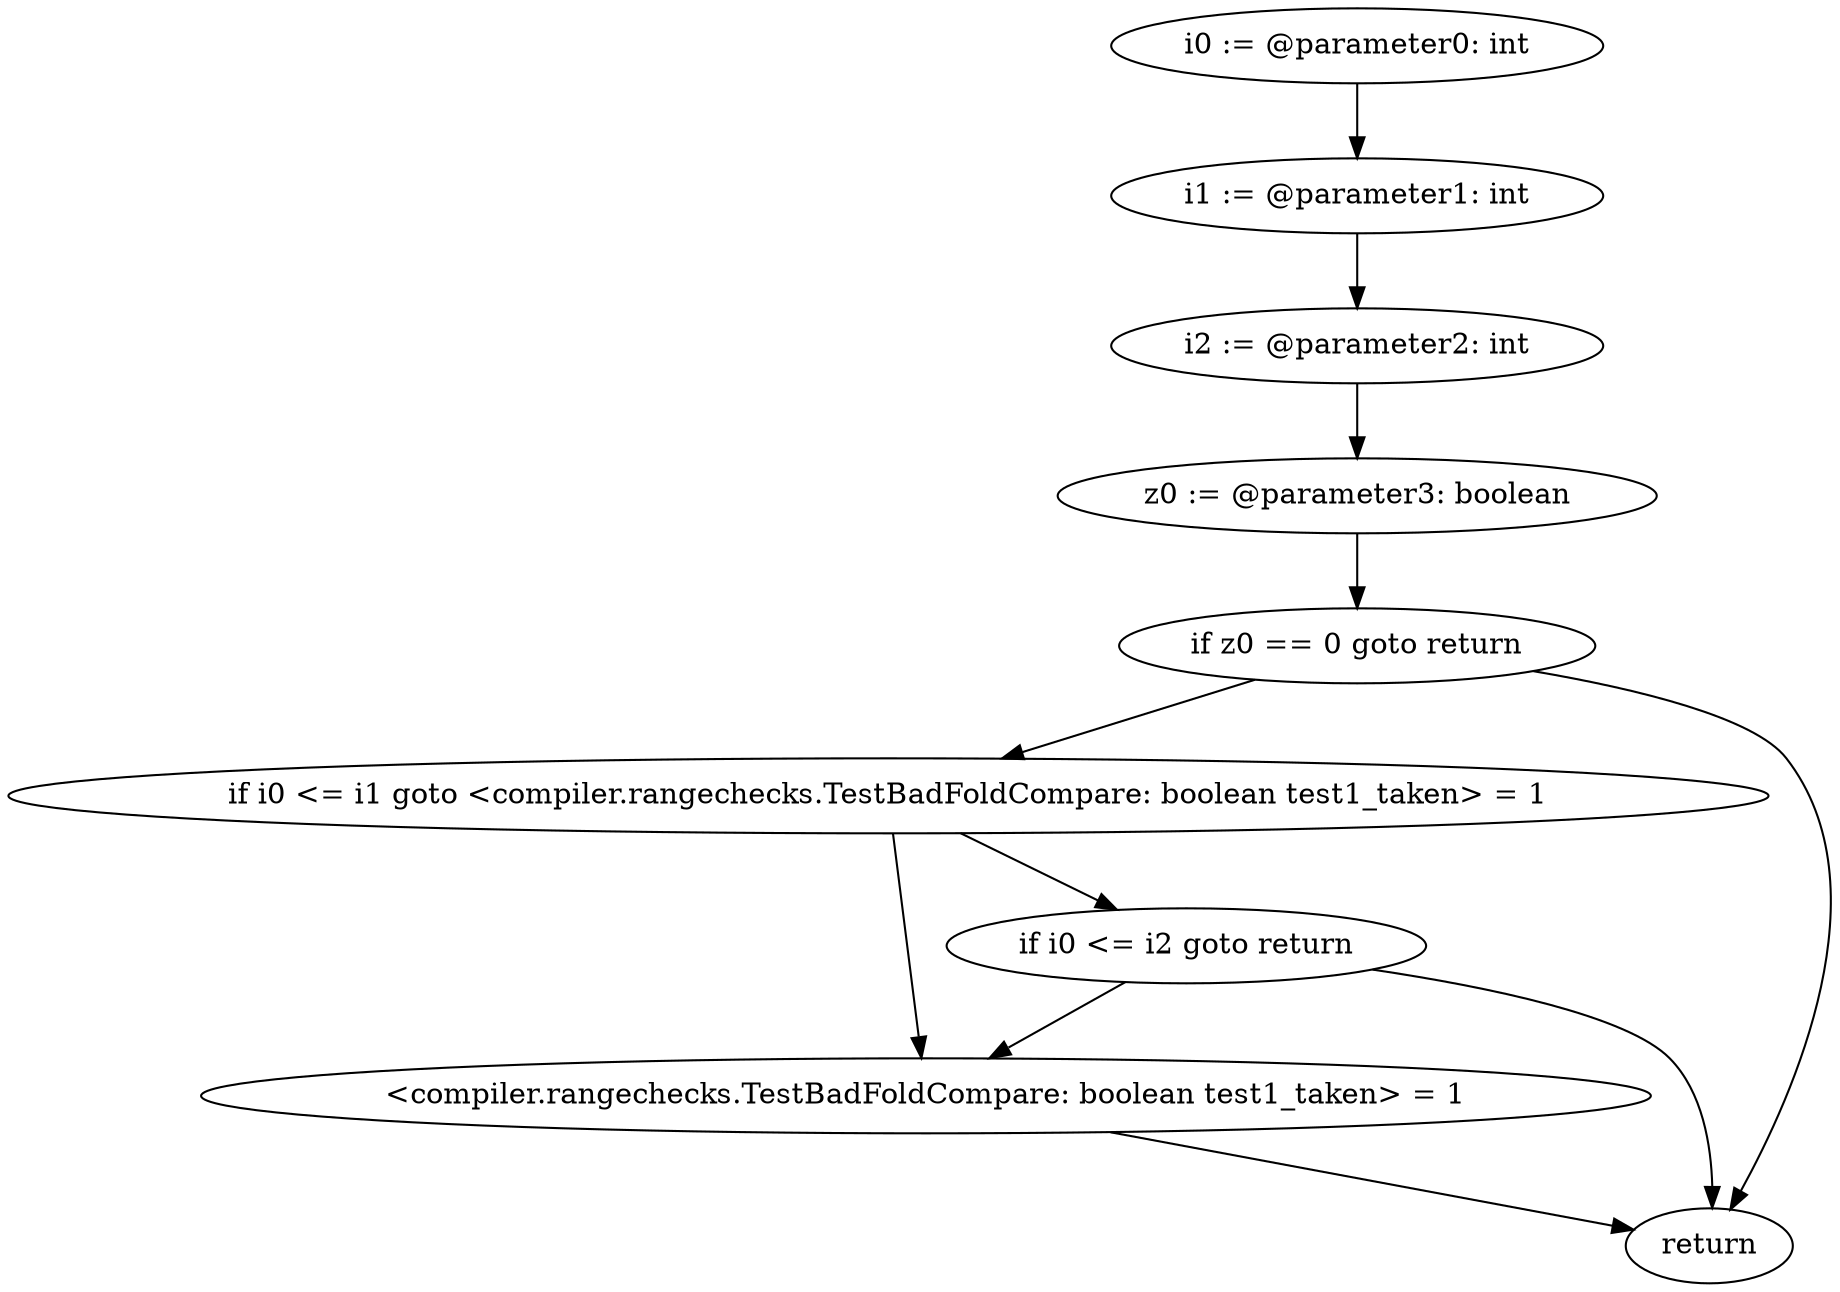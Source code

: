 digraph "unitGraph" {
    "i0 := @parameter0: int"
    "i1 := @parameter1: int"
    "i2 := @parameter2: int"
    "z0 := @parameter3: boolean"
    "if z0 == 0 goto return"
    "if i0 <= i1 goto <compiler.rangechecks.TestBadFoldCompare: boolean test1_taken> = 1"
    "if i0 <= i2 goto return"
    "<compiler.rangechecks.TestBadFoldCompare: boolean test1_taken> = 1"
    "return"
    "i0 := @parameter0: int"->"i1 := @parameter1: int";
    "i1 := @parameter1: int"->"i2 := @parameter2: int";
    "i2 := @parameter2: int"->"z0 := @parameter3: boolean";
    "z0 := @parameter3: boolean"->"if z0 == 0 goto return";
    "if z0 == 0 goto return"->"if i0 <= i1 goto <compiler.rangechecks.TestBadFoldCompare: boolean test1_taken> = 1";
    "if z0 == 0 goto return"->"return";
    "if i0 <= i1 goto <compiler.rangechecks.TestBadFoldCompare: boolean test1_taken> = 1"->"if i0 <= i2 goto return";
    "if i0 <= i1 goto <compiler.rangechecks.TestBadFoldCompare: boolean test1_taken> = 1"->"<compiler.rangechecks.TestBadFoldCompare: boolean test1_taken> = 1";
    "if i0 <= i2 goto return"->"<compiler.rangechecks.TestBadFoldCompare: boolean test1_taken> = 1";
    "if i0 <= i2 goto return"->"return";
    "<compiler.rangechecks.TestBadFoldCompare: boolean test1_taken> = 1"->"return";
}
